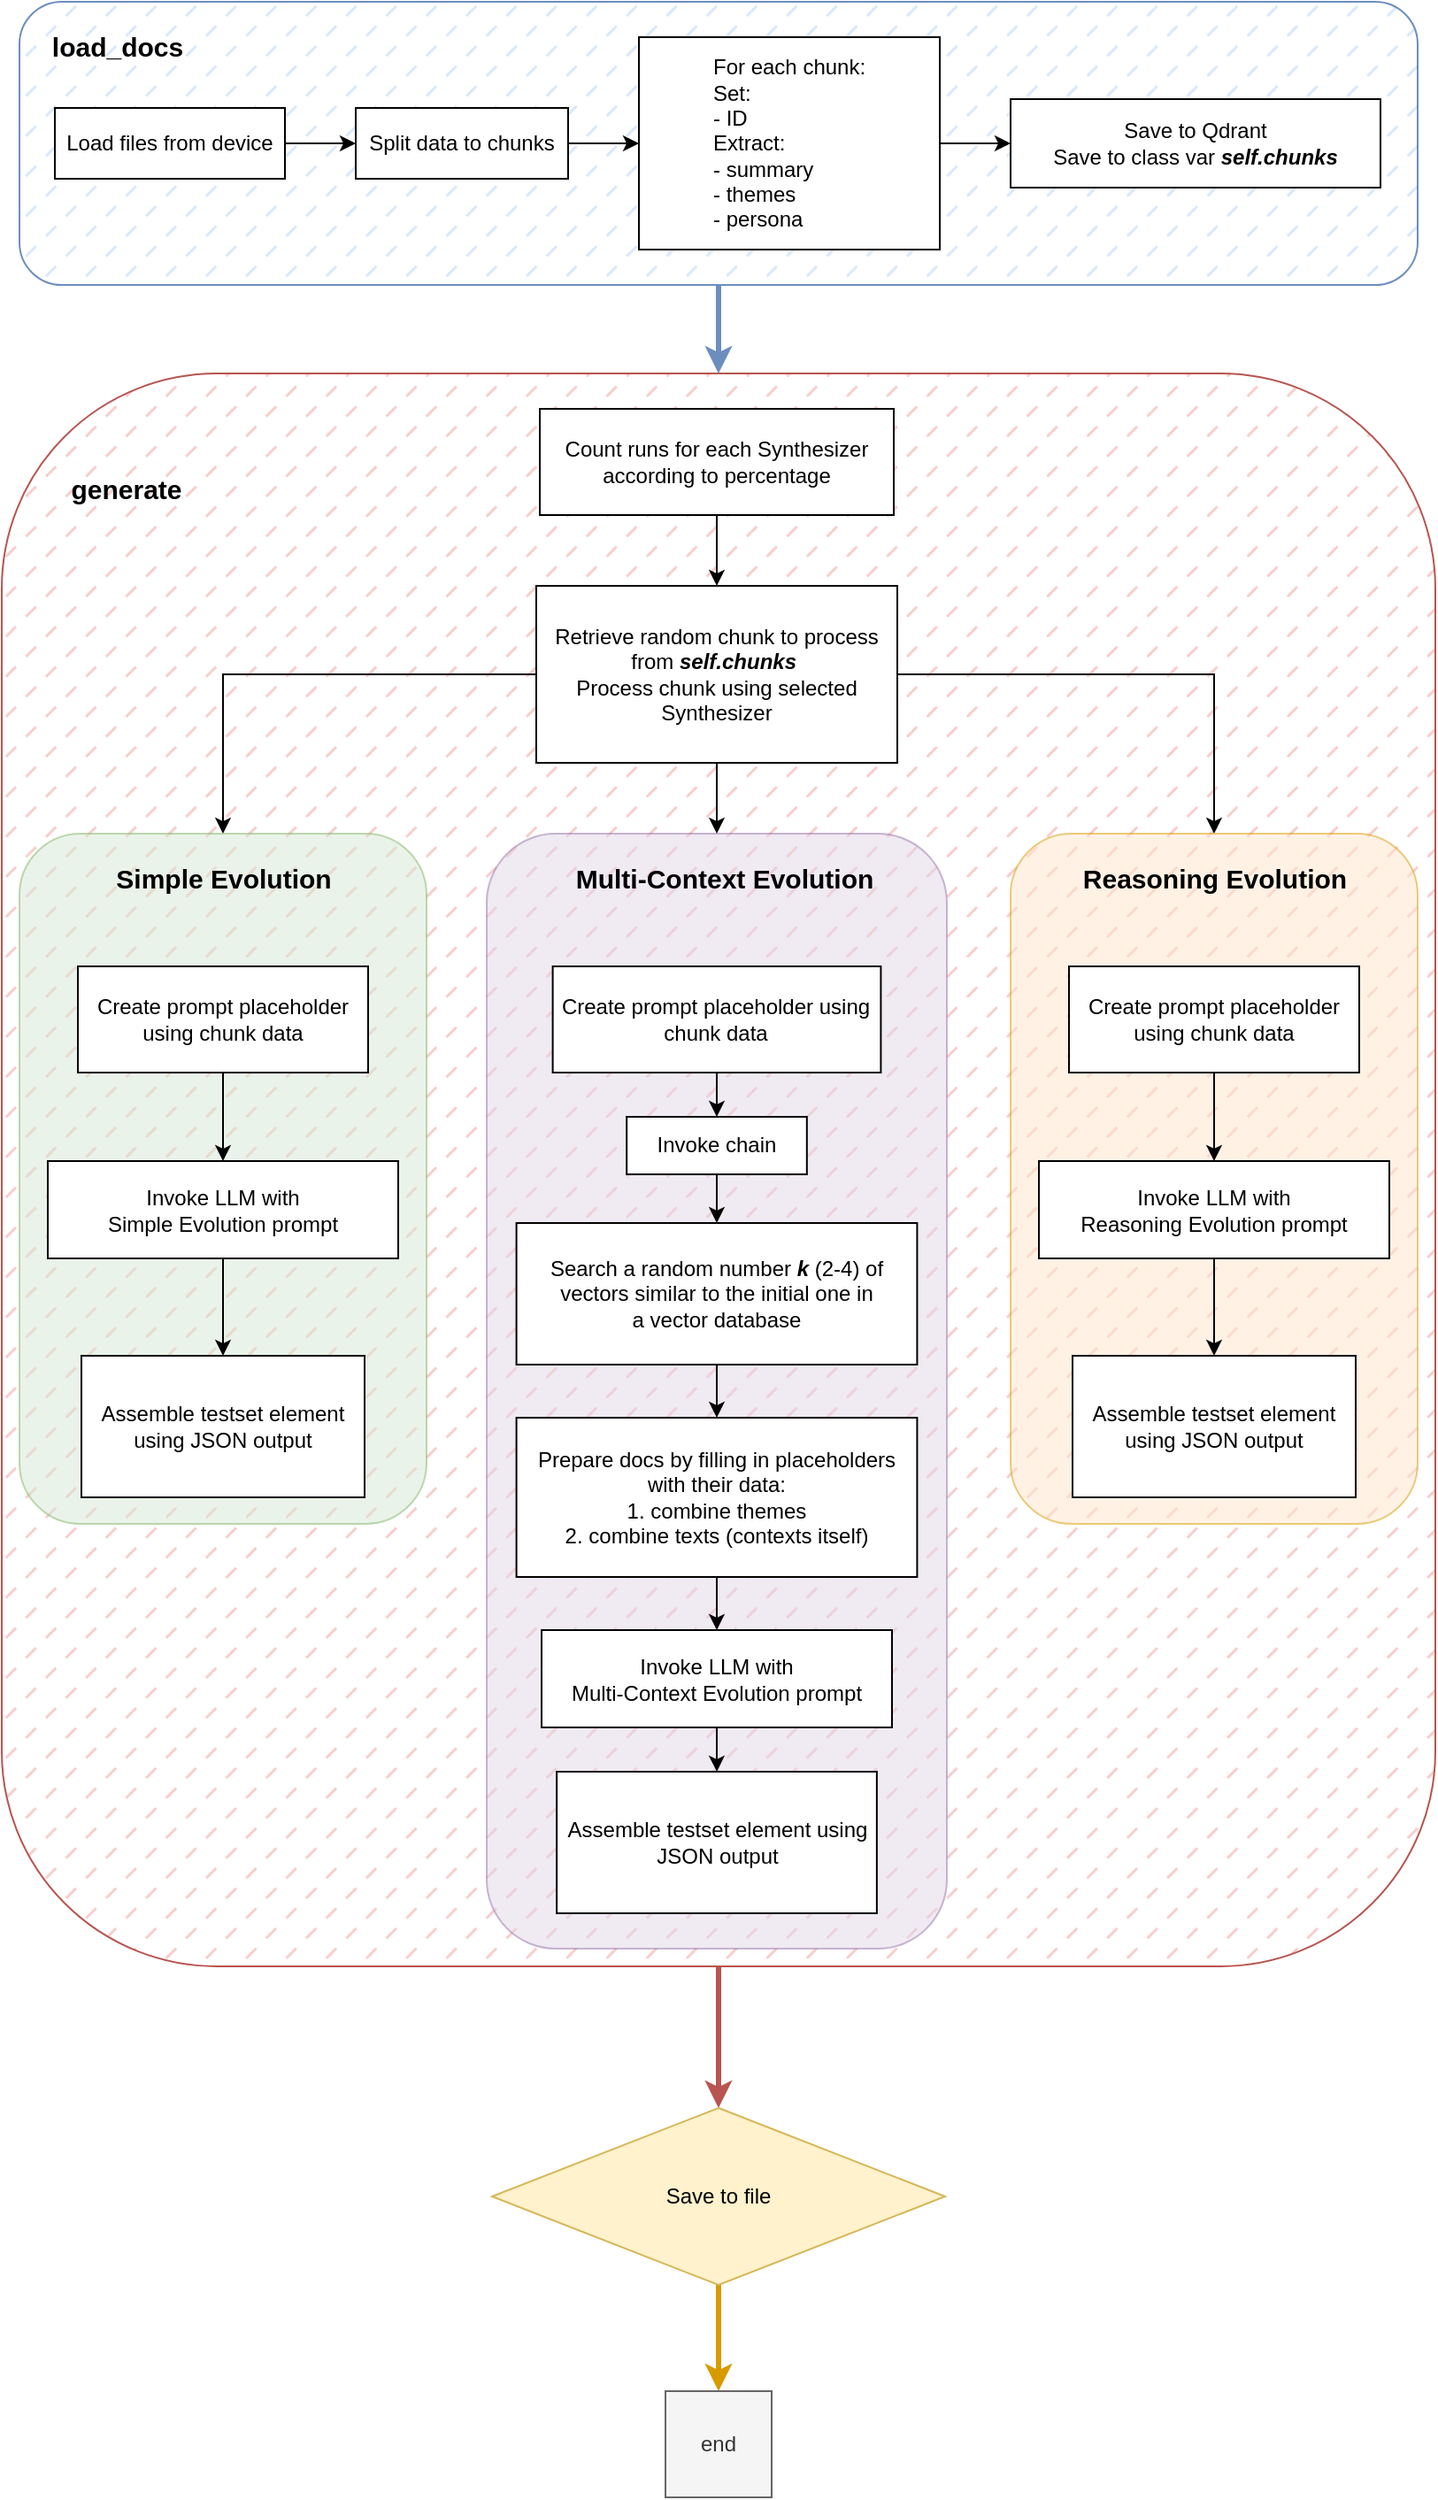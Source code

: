 <mxfile version="26.0.11">
  <diagram name="Страница — 1" id="-Cg75u65U2jOvvZPWndf">
    <mxGraphModel dx="1289" dy="712" grid="1" gridSize="10" guides="1" tooltips="1" connect="1" arrows="1" fold="1" page="1" pageScale="1" pageWidth="827" pageHeight="1169" math="0" shadow="0">
      <root>
        <mxCell id="0" />
        <mxCell id="1" parent="0" />
        <mxCell id="NmOqsKyBJuJtJO6uZPKY-65" value="" style="edgeStyle=orthogonalEdgeStyle;rounded=0;orthogonalLoop=1;jettySize=auto;html=1;fillColor=#f8cecc;strokeColor=#b85450;strokeWidth=3;" edge="1" parent="1" source="NmOqsKyBJuJtJO6uZPKY-57" target="NmOqsKyBJuJtJO6uZPKY-63">
          <mxGeometry relative="1" as="geometry" />
        </mxCell>
        <mxCell id="NmOqsKyBJuJtJO6uZPKY-57" value="" style="rounded=1;whiteSpace=wrap;html=1;fillColor=#f8cecc;strokeColor=#b85450;fillStyle=dashed;glass=0;shadow=0;" vertex="1" parent="1">
          <mxGeometry x="10" y="230" width="810" height="900" as="geometry" />
        </mxCell>
        <mxCell id="NmOqsKyBJuJtJO6uZPKY-17" value="" style="group" vertex="1" connectable="0" parent="1">
          <mxGeometry x="20" y="20" width="790" height="160" as="geometry" />
        </mxCell>
        <mxCell id="NmOqsKyBJuJtJO6uZPKY-15" value="" style="rounded=1;whiteSpace=wrap;html=1;fillColor=#dae8fc;strokeColor=#6c8ebf;fillStyle=dashed;" vertex="1" parent="NmOqsKyBJuJtJO6uZPKY-17">
          <mxGeometry width="790" height="160" as="geometry" />
        </mxCell>
        <mxCell id="NmOqsKyBJuJtJO6uZPKY-13" value="" style="edgeStyle=orthogonalEdgeStyle;rounded=0;orthogonalLoop=1;jettySize=auto;html=1;" edge="1" parent="NmOqsKyBJuJtJO6uZPKY-17" source="NmOqsKyBJuJtJO6uZPKY-5" target="NmOqsKyBJuJtJO6uZPKY-6">
          <mxGeometry relative="1" as="geometry" />
        </mxCell>
        <mxCell id="NmOqsKyBJuJtJO6uZPKY-5" value="Load files from device" style="rounded=0;whiteSpace=wrap;html=1;" vertex="1" parent="NmOqsKyBJuJtJO6uZPKY-17">
          <mxGeometry x="20" y="60" width="130" height="40" as="geometry" />
        </mxCell>
        <mxCell id="NmOqsKyBJuJtJO6uZPKY-14" value="" style="edgeStyle=orthogonalEdgeStyle;rounded=0;orthogonalLoop=1;jettySize=auto;html=1;" edge="1" parent="NmOqsKyBJuJtJO6uZPKY-17" source="NmOqsKyBJuJtJO6uZPKY-6" target="NmOqsKyBJuJtJO6uZPKY-7">
          <mxGeometry relative="1" as="geometry" />
        </mxCell>
        <mxCell id="NmOqsKyBJuJtJO6uZPKY-6" value="Split data to chunks" style="rounded=0;whiteSpace=wrap;html=1;" vertex="1" parent="NmOqsKyBJuJtJO6uZPKY-17">
          <mxGeometry x="190" y="60" width="120" height="40" as="geometry" />
        </mxCell>
        <mxCell id="NmOqsKyBJuJtJO6uZPKY-12" value="" style="edgeStyle=orthogonalEdgeStyle;rounded=0;orthogonalLoop=1;jettySize=auto;html=1;" edge="1" parent="NmOqsKyBJuJtJO6uZPKY-17" source="NmOqsKyBJuJtJO6uZPKY-7" target="NmOqsKyBJuJtJO6uZPKY-11">
          <mxGeometry relative="1" as="geometry" />
        </mxCell>
        <mxCell id="NmOqsKyBJuJtJO6uZPKY-7" value="&lt;div&gt;&lt;div style=&quot;&quot;&gt;&lt;span style=&quot;background-color: transparent; color: light-dark(rgb(0, 0, 0), rgb(255, 255, 255));&quot;&gt;For each chunk:&lt;/span&gt;&lt;/div&gt;&lt;div style=&quot;&quot;&gt;&lt;span style=&quot;background-color: transparent; color: light-dark(rgb(0, 0, 0), rgb(255, 255, 255));&quot;&gt;Set:&lt;/span&gt;&lt;/div&gt;&lt;div style=&quot;&quot;&gt;&lt;span style=&quot;background-color: transparent; color: light-dark(rgb(0, 0, 0), rgb(255, 255, 255));&quot;&gt;- ID&lt;/span&gt;&lt;/div&gt;&lt;/div&gt;Extract:&lt;div&gt;- summary&lt;/div&gt;&lt;div&gt;- themes&lt;/div&gt;&lt;div&gt;- persona&lt;/div&gt;" style="rounded=0;whiteSpace=wrap;html=1;align=left;spacingLeft=40;" vertex="1" parent="NmOqsKyBJuJtJO6uZPKY-17">
          <mxGeometry x="350" y="20" width="170" height="120" as="geometry" />
        </mxCell>
        <mxCell id="NmOqsKyBJuJtJO6uZPKY-11" value="Save to Qdrant&lt;div&gt;Save to class var &lt;b&gt;&lt;i&gt;&lt;font style=&quot;color: light-dark(rgb(0, 0, 0), rgb(255, 51, 153));&quot;&gt;self.chunks&lt;/font&gt;&lt;/i&gt;&lt;/b&gt;&lt;/div&gt;" style="rounded=0;whiteSpace=wrap;html=1;" vertex="1" parent="NmOqsKyBJuJtJO6uZPKY-17">
          <mxGeometry x="560" y="55" width="209" height="50" as="geometry" />
        </mxCell>
        <mxCell id="NmOqsKyBJuJtJO6uZPKY-16" value="load_docs" style="text;html=1;align=center;verticalAlign=middle;resizable=0;points=[];autosize=1;strokeColor=none;fillColor=none;fontStyle=1;fontSize=15;fontColor=light-dark(#000000,#3333FF);" vertex="1" parent="NmOqsKyBJuJtJO6uZPKY-17">
          <mxGeometry x="10" y="10" width="90" height="30" as="geometry" />
        </mxCell>
        <mxCell id="NmOqsKyBJuJtJO6uZPKY-20" value="" style="edgeStyle=orthogonalEdgeStyle;rounded=0;orthogonalLoop=1;jettySize=auto;html=1;" edge="1" parent="1" source="NmOqsKyBJuJtJO6uZPKY-18" target="NmOqsKyBJuJtJO6uZPKY-19">
          <mxGeometry relative="1" as="geometry" />
        </mxCell>
        <mxCell id="NmOqsKyBJuJtJO6uZPKY-18" value="Count runs for each Synthesizer according to percentage" style="rounded=0;whiteSpace=wrap;html=1;" vertex="1" parent="1">
          <mxGeometry x="314" y="250" width="200" height="60" as="geometry" />
        </mxCell>
        <mxCell id="NmOqsKyBJuJtJO6uZPKY-54" style="edgeStyle=orthogonalEdgeStyle;rounded=0;orthogonalLoop=1;jettySize=auto;html=1;entryX=0.5;entryY=0;entryDx=0;entryDy=0;" edge="1" parent="1" source="NmOqsKyBJuJtJO6uZPKY-19" target="NmOqsKyBJuJtJO6uZPKY-26">
          <mxGeometry relative="1" as="geometry" />
        </mxCell>
        <mxCell id="NmOqsKyBJuJtJO6uZPKY-55" style="edgeStyle=orthogonalEdgeStyle;rounded=0;orthogonalLoop=1;jettySize=auto;html=1;entryX=0.5;entryY=0;entryDx=0;entryDy=0;" edge="1" parent="1" source="NmOqsKyBJuJtJO6uZPKY-19" target="NmOqsKyBJuJtJO6uZPKY-38">
          <mxGeometry relative="1" as="geometry" />
        </mxCell>
        <mxCell id="NmOqsKyBJuJtJO6uZPKY-56" style="edgeStyle=orthogonalEdgeStyle;rounded=0;orthogonalLoop=1;jettySize=auto;html=1;entryX=0.5;entryY=0;entryDx=0;entryDy=0;" edge="1" parent="1" source="NmOqsKyBJuJtJO6uZPKY-19" target="NmOqsKyBJuJtJO6uZPKY-30">
          <mxGeometry relative="1" as="geometry" />
        </mxCell>
        <mxCell id="NmOqsKyBJuJtJO6uZPKY-19" value="Retrieve random chunk to process from &lt;b&gt;&lt;i&gt;&lt;font style=&quot;color: light-dark(rgb(0, 0, 0), rgb(255, 51, 153));&quot;&gt;self.chunks&amp;nbsp;&lt;/font&gt;&lt;/i&gt;&lt;/b&gt;&lt;div&gt;Process chunk using selected Synthesizer&lt;/div&gt;" style="rounded=0;whiteSpace=wrap;html=1;" vertex="1" parent="1">
          <mxGeometry x="312" y="350" width="204" height="100" as="geometry" />
        </mxCell>
        <mxCell id="NmOqsKyBJuJtJO6uZPKY-28" value="" style="group" vertex="1" connectable="0" parent="1">
          <mxGeometry x="20" y="490" width="230" height="410" as="geometry" />
        </mxCell>
        <mxCell id="NmOqsKyBJuJtJO6uZPKY-26" value="" style="rounded=1;whiteSpace=wrap;html=1;fillColor=#d5e8d4;strokeColor=#82b366;opacity=50;" vertex="1" parent="NmOqsKyBJuJtJO6uZPKY-28">
          <mxGeometry width="230" height="390" as="geometry" />
        </mxCell>
        <mxCell id="NmOqsKyBJuJtJO6uZPKY-23" value="" style="edgeStyle=orthogonalEdgeStyle;rounded=0;orthogonalLoop=1;jettySize=auto;html=1;" edge="1" parent="NmOqsKyBJuJtJO6uZPKY-28" source="NmOqsKyBJuJtJO6uZPKY-21" target="NmOqsKyBJuJtJO6uZPKY-22">
          <mxGeometry relative="1" as="geometry" />
        </mxCell>
        <mxCell id="NmOqsKyBJuJtJO6uZPKY-21" value="Create prompt placeholder using chunk data" style="rounded=0;whiteSpace=wrap;html=1;" vertex="1" parent="NmOqsKyBJuJtJO6uZPKY-28">
          <mxGeometry x="33" y="75" width="164" height="60" as="geometry" />
        </mxCell>
        <mxCell id="NmOqsKyBJuJtJO6uZPKY-25" value="" style="edgeStyle=orthogonalEdgeStyle;rounded=0;orthogonalLoop=1;jettySize=auto;html=1;" edge="1" parent="NmOqsKyBJuJtJO6uZPKY-28" source="NmOqsKyBJuJtJO6uZPKY-22" target="NmOqsKyBJuJtJO6uZPKY-24">
          <mxGeometry relative="1" as="geometry" />
        </mxCell>
        <mxCell id="NmOqsKyBJuJtJO6uZPKY-22" value="Invoke LLM with &lt;br&gt;Simple Evolution prompt" style="rounded=0;whiteSpace=wrap;html=1;" vertex="1" parent="NmOqsKyBJuJtJO6uZPKY-28">
          <mxGeometry x="16" y="185" width="198" height="55" as="geometry" />
        </mxCell>
        <mxCell id="NmOqsKyBJuJtJO6uZPKY-24" value="Assemble testset element using JSON output" style="rounded=0;whiteSpace=wrap;html=1;" vertex="1" parent="NmOqsKyBJuJtJO6uZPKY-28">
          <mxGeometry x="35" y="295" width="160" height="80" as="geometry" />
        </mxCell>
        <mxCell id="NmOqsKyBJuJtJO6uZPKY-27" value="Simple Evolution" style="text;html=1;align=center;verticalAlign=middle;resizable=0;points=[];autosize=1;strokeColor=none;fillColor=none;fontSize=15;fontStyle=1" vertex="1" parent="NmOqsKyBJuJtJO6uZPKY-28">
          <mxGeometry x="45" y="10" width="140" height="30" as="geometry" />
        </mxCell>
        <mxCell id="NmOqsKyBJuJtJO6uZPKY-29" value="" style="group" vertex="1" connectable="0" parent="1">
          <mxGeometry x="580" y="490" width="230" height="410" as="geometry" />
        </mxCell>
        <mxCell id="NmOqsKyBJuJtJO6uZPKY-30" value="" style="rounded=1;whiteSpace=wrap;html=1;fillColor=#ffe6cc;strokeColor=#d79b00;opacity=50;" vertex="1" parent="NmOqsKyBJuJtJO6uZPKY-29">
          <mxGeometry width="230" height="390" as="geometry" />
        </mxCell>
        <mxCell id="NmOqsKyBJuJtJO6uZPKY-31" value="" style="edgeStyle=orthogonalEdgeStyle;rounded=0;orthogonalLoop=1;jettySize=auto;html=1;" edge="1" parent="NmOqsKyBJuJtJO6uZPKY-29" source="NmOqsKyBJuJtJO6uZPKY-32" target="NmOqsKyBJuJtJO6uZPKY-34">
          <mxGeometry relative="1" as="geometry" />
        </mxCell>
        <mxCell id="NmOqsKyBJuJtJO6uZPKY-32" value="Create prompt placeholder using chunk data" style="rounded=0;whiteSpace=wrap;html=1;" vertex="1" parent="NmOqsKyBJuJtJO6uZPKY-29">
          <mxGeometry x="33" y="75" width="164" height="60" as="geometry" />
        </mxCell>
        <mxCell id="NmOqsKyBJuJtJO6uZPKY-33" value="" style="edgeStyle=orthogonalEdgeStyle;rounded=0;orthogonalLoop=1;jettySize=auto;html=1;" edge="1" parent="NmOqsKyBJuJtJO6uZPKY-29" source="NmOqsKyBJuJtJO6uZPKY-34" target="NmOqsKyBJuJtJO6uZPKY-35">
          <mxGeometry relative="1" as="geometry" />
        </mxCell>
        <mxCell id="NmOqsKyBJuJtJO6uZPKY-34" value="Invoke LLM with &lt;br&gt;Reasoning Evolution prompt" style="rounded=0;whiteSpace=wrap;html=1;" vertex="1" parent="NmOqsKyBJuJtJO6uZPKY-29">
          <mxGeometry x="16" y="185" width="198" height="55" as="geometry" />
        </mxCell>
        <mxCell id="NmOqsKyBJuJtJO6uZPKY-35" value="Assemble testset element using JSON output" style="rounded=0;whiteSpace=wrap;html=1;" vertex="1" parent="NmOqsKyBJuJtJO6uZPKY-29">
          <mxGeometry x="35" y="295" width="160" height="80" as="geometry" />
        </mxCell>
        <mxCell id="NmOqsKyBJuJtJO6uZPKY-36" value="Reasoning Evolution" style="text;html=1;align=center;verticalAlign=middle;resizable=0;points=[];autosize=1;strokeColor=none;fillColor=none;fontSize=15;fontStyle=1" vertex="1" parent="NmOqsKyBJuJtJO6uZPKY-29">
          <mxGeometry x="35" y="10" width="160" height="30" as="geometry" />
        </mxCell>
        <mxCell id="NmOqsKyBJuJtJO6uZPKY-53" value="" style="group" vertex="1" connectable="0" parent="1">
          <mxGeometry x="284" y="490" width="260" height="630" as="geometry" />
        </mxCell>
        <mxCell id="NmOqsKyBJuJtJO6uZPKY-38" value="" style="rounded=1;whiteSpace=wrap;html=1;fillColor=#e1d5e7;strokeColor=#9673a6;opacity=50;" vertex="1" parent="NmOqsKyBJuJtJO6uZPKY-53">
          <mxGeometry width="260" height="630" as="geometry" />
        </mxCell>
        <mxCell id="NmOqsKyBJuJtJO6uZPKY-39" value="" style="edgeStyle=orthogonalEdgeStyle;rounded=0;orthogonalLoop=1;jettySize=auto;html=1;" edge="1" parent="NmOqsKyBJuJtJO6uZPKY-53" source="NmOqsKyBJuJtJO6uZPKY-40" target="NmOqsKyBJuJtJO6uZPKY-42">
          <mxGeometry relative="1" as="geometry" />
        </mxCell>
        <mxCell id="NmOqsKyBJuJtJO6uZPKY-40" value="Create prompt placeholder using chunk data" style="rounded=0;whiteSpace=wrap;html=1;" vertex="1" parent="NmOqsKyBJuJtJO6uZPKY-53">
          <mxGeometry x="37.304" y="75" width="185.391" height="60" as="geometry" />
        </mxCell>
        <mxCell id="NmOqsKyBJuJtJO6uZPKY-47" value="" style="edgeStyle=orthogonalEdgeStyle;rounded=0;orthogonalLoop=1;jettySize=auto;html=1;" edge="1" parent="NmOqsKyBJuJtJO6uZPKY-53" source="NmOqsKyBJuJtJO6uZPKY-42" target="NmOqsKyBJuJtJO6uZPKY-46">
          <mxGeometry relative="1" as="geometry" />
        </mxCell>
        <mxCell id="NmOqsKyBJuJtJO6uZPKY-42" value="Invoke chain" style="rounded=0;whiteSpace=wrap;html=1;" vertex="1" parent="NmOqsKyBJuJtJO6uZPKY-53">
          <mxGeometry x="79.09" y="160" width="101.82" height="32.5" as="geometry" />
        </mxCell>
        <mxCell id="NmOqsKyBJuJtJO6uZPKY-43" value="Assemble testset element using JSON output" style="rounded=0;whiteSpace=wrap;html=1;" vertex="1" parent="NmOqsKyBJuJtJO6uZPKY-53">
          <mxGeometry x="39.565" y="530" width="180.87" height="80" as="geometry" />
        </mxCell>
        <mxCell id="NmOqsKyBJuJtJO6uZPKY-44" value="Multi-Context Evolution" style="text;html=1;align=center;verticalAlign=middle;resizable=0;points=[];autosize=1;strokeColor=none;fillColor=none;fontSize=15;fontStyle=1" vertex="1" parent="NmOqsKyBJuJtJO6uZPKY-53">
          <mxGeometry x="44.001" y="10" width="180" height="30" as="geometry" />
        </mxCell>
        <mxCell id="NmOqsKyBJuJtJO6uZPKY-49" value="" style="edgeStyle=orthogonalEdgeStyle;rounded=0;orthogonalLoop=1;jettySize=auto;html=1;" edge="1" parent="NmOqsKyBJuJtJO6uZPKY-53" source="NmOqsKyBJuJtJO6uZPKY-46" target="NmOqsKyBJuJtJO6uZPKY-48">
          <mxGeometry relative="1" as="geometry" />
        </mxCell>
        <mxCell id="NmOqsKyBJuJtJO6uZPKY-46" value="Search a random number &lt;b&gt;&lt;i&gt;k&lt;/i&gt;&lt;/b&gt; (2-4) of vectors similar to the initial one in &lt;br&gt;a vector database" style="rounded=0;whiteSpace=wrap;html=1;" vertex="1" parent="NmOqsKyBJuJtJO6uZPKY-53">
          <mxGeometry x="16.8" y="220" width="226.4" height="80" as="geometry" />
        </mxCell>
        <mxCell id="NmOqsKyBJuJtJO6uZPKY-51" value="" style="edgeStyle=orthogonalEdgeStyle;rounded=0;orthogonalLoop=1;jettySize=auto;html=1;" edge="1" parent="NmOqsKyBJuJtJO6uZPKY-53" source="NmOqsKyBJuJtJO6uZPKY-48" target="NmOqsKyBJuJtJO6uZPKY-50">
          <mxGeometry relative="1" as="geometry" />
        </mxCell>
        <mxCell id="NmOqsKyBJuJtJO6uZPKY-48" value="Prepare docs by filling in placeholders with their data:&lt;div&gt;1. combine themes&lt;/div&gt;&lt;div&gt;2. combine texts (contexts itself)&lt;/div&gt;" style="rounded=0;whiteSpace=wrap;html=1;" vertex="1" parent="NmOqsKyBJuJtJO6uZPKY-53">
          <mxGeometry x="16.8" y="330" width="226.4" height="90" as="geometry" />
        </mxCell>
        <mxCell id="NmOqsKyBJuJtJO6uZPKY-52" value="" style="edgeStyle=orthogonalEdgeStyle;rounded=0;orthogonalLoop=1;jettySize=auto;html=1;" edge="1" parent="NmOqsKyBJuJtJO6uZPKY-53" source="NmOqsKyBJuJtJO6uZPKY-50" target="NmOqsKyBJuJtJO6uZPKY-43">
          <mxGeometry relative="1" as="geometry" />
        </mxCell>
        <mxCell id="NmOqsKyBJuJtJO6uZPKY-50" value="Invoke LLM with &lt;br&gt;Multi-Context Evolution prompt" style="rounded=0;whiteSpace=wrap;html=1;" vertex="1" parent="NmOqsKyBJuJtJO6uZPKY-53">
          <mxGeometry x="31" y="450" width="198" height="55" as="geometry" />
        </mxCell>
        <mxCell id="NmOqsKyBJuJtJO6uZPKY-61" value="generate" style="text;html=1;align=center;verticalAlign=middle;resizable=0;points=[];autosize=1;strokeColor=none;fillColor=none;fontStyle=1;fontSize=15;fontColor=light-dark(#000000,#CC0000);" vertex="1" parent="1">
          <mxGeometry x="40" y="280" width="80" height="30" as="geometry" />
        </mxCell>
        <mxCell id="NmOqsKyBJuJtJO6uZPKY-71" value="" style="edgeStyle=orthogonalEdgeStyle;rounded=0;orthogonalLoop=1;jettySize=auto;html=1;strokeWidth=3;fillColor=#ffe6cc;strokeColor=#d79b00;" edge="1" parent="1" source="NmOqsKyBJuJtJO6uZPKY-63" target="NmOqsKyBJuJtJO6uZPKY-68">
          <mxGeometry relative="1" as="geometry" />
        </mxCell>
        <mxCell id="NmOqsKyBJuJtJO6uZPKY-63" value="Save to file" style="rhombus;whiteSpace=wrap;html=1;fillColor=#fff2cc;strokeColor=#d6b656;" vertex="1" parent="1">
          <mxGeometry x="287" y="1210" width="256" height="100" as="geometry" />
        </mxCell>
        <mxCell id="NmOqsKyBJuJtJO6uZPKY-67" style="edgeStyle=orthogonalEdgeStyle;rounded=0;orthogonalLoop=1;jettySize=auto;html=1;entryX=0.5;entryY=0;entryDx=0;entryDy=0;fontSize=13;strokeWidth=3;fillColor=#dae8fc;strokeColor=#6c8ebf;" edge="1" parent="1" source="NmOqsKyBJuJtJO6uZPKY-15" target="NmOqsKyBJuJtJO6uZPKY-57">
          <mxGeometry relative="1" as="geometry" />
        </mxCell>
        <mxCell id="NmOqsKyBJuJtJO6uZPKY-68" value="end" style="rounded=0;whiteSpace=wrap;html=1;fillColor=#f5f5f5;fontColor=#333333;strokeColor=#666666;" vertex="1" parent="1">
          <mxGeometry x="385" y="1370" width="60" height="60" as="geometry" />
        </mxCell>
      </root>
    </mxGraphModel>
  </diagram>
</mxfile>
